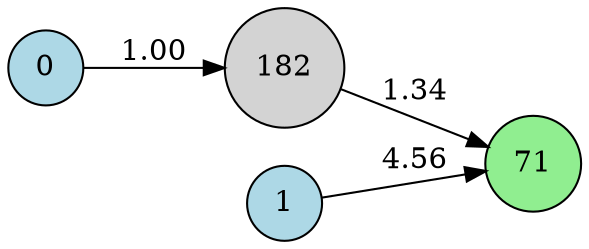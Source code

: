 digraph neat {
  rankdir=LR;
  node [shape=circle];
  node0 [label="0", style=filled, fillcolor=lightblue];
  node1 [label="1", style=filled, fillcolor=lightblue];
  node71 [label="71", style=filled, fillcolor=lightgreen];
  node182 [label="182", style=filled, fillcolor=lightgray];
  node1 -> node71 [label="4.56"];
  node0 -> node182 [label="1.00"];
  node182 -> node71 [label="1.34"];
}
